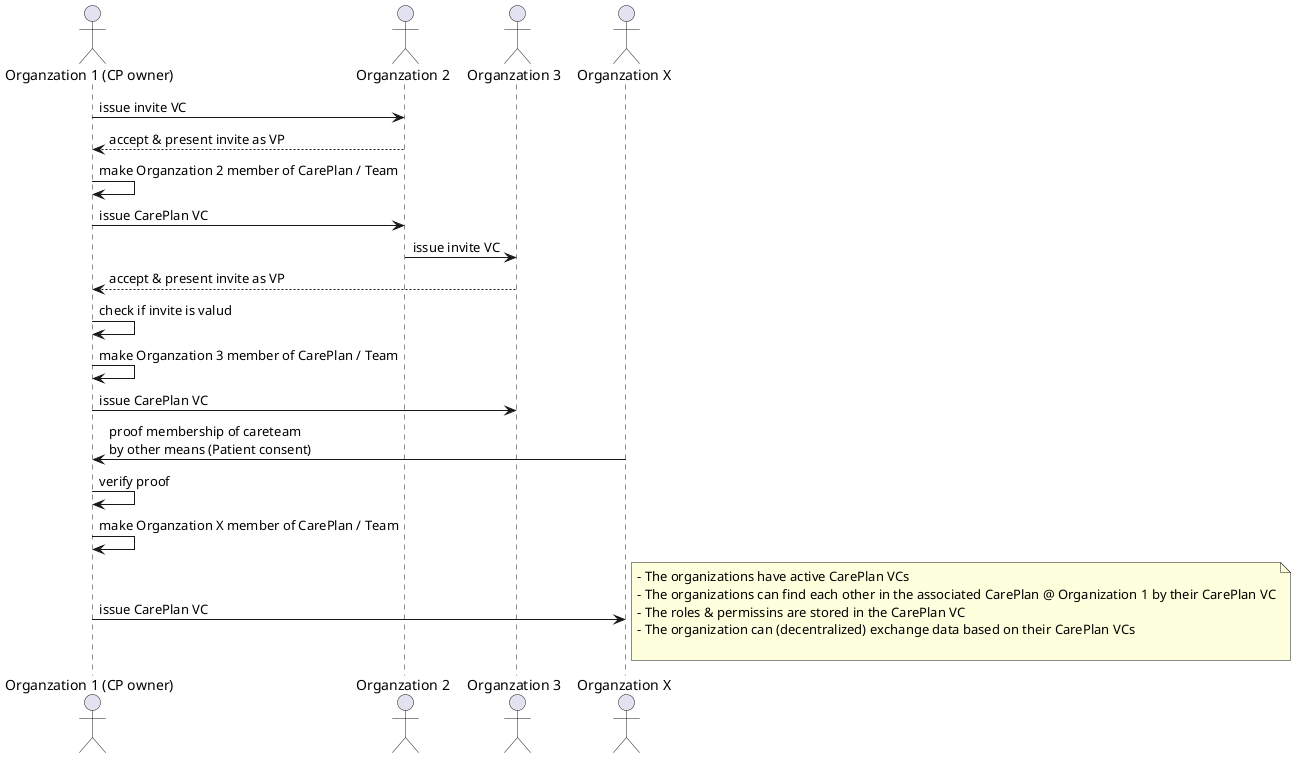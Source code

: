 @startuml
actor app1 as "Organzation 1 (CP owner)"
actor app2 as "Organzation 2"
actor app3 as "Organzation 3"
actor app4 as "Organzation X"

app1 -> app2: issue invite VC
app2 --> app1: accept & present invite as VP
app1 -> app1: make Organzation 2 member of CarePlan / Team
app1 -> app2: issue CarePlan VC

app2 -> app3: issue invite VC
app3 --> app1: accept & present invite as VP
app1 -> app1: check if invite is valud
app1 -> app1: make Organzation 3 member of CarePlan / Team
app1 -> app3: issue CarePlan VC

app4 -> app1: proof membership of careteam \nby other means (Patient consent)
app1 -> app1: verify proof
app1 -> app1: make Organzation X member of CarePlan / Team
app1 -> app4: issue CarePlan VC
note right
 - The organizations have active CarePlan VCs
 - The organizations can find each other in the associated CarePlan @ Organization 1 by their CarePlan VC
 - The roles & permissins are stored in the CarePlan VC
 - The organization can (decentralized) exchange data based on their CarePlan VCs

end note
@enduml
